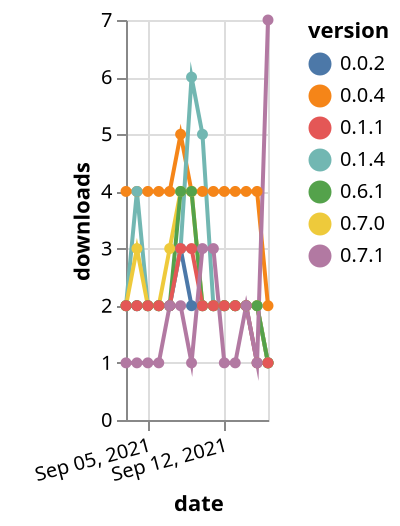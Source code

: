 {"$schema": "https://vega.github.io/schema/vega-lite/v5.json", "description": "A simple bar chart with embedded data.", "data": {"values": [{"date": "2021-09-03", "total": 5883, "delta": 4, "version": "0.0.4"}, {"date": "2021-09-04", "total": 5887, "delta": 4, "version": "0.0.4"}, {"date": "2021-09-05", "total": 5891, "delta": 4, "version": "0.0.4"}, {"date": "2021-09-06", "total": 5895, "delta": 4, "version": "0.0.4"}, {"date": "2021-09-07", "total": 5899, "delta": 4, "version": "0.0.4"}, {"date": "2021-09-08", "total": 5904, "delta": 5, "version": "0.0.4"}, {"date": "2021-09-09", "total": 5908, "delta": 4, "version": "0.0.4"}, {"date": "2021-09-10", "total": 5912, "delta": 4, "version": "0.0.4"}, {"date": "2021-09-11", "total": 5916, "delta": 4, "version": "0.0.4"}, {"date": "2021-09-12", "total": 5920, "delta": 4, "version": "0.0.4"}, {"date": "2021-09-13", "total": 5924, "delta": 4, "version": "0.0.4"}, {"date": "2021-09-14", "total": 5928, "delta": 4, "version": "0.0.4"}, {"date": "2021-09-15", "total": 5932, "delta": 4, "version": "0.0.4"}, {"date": "2021-09-16", "total": 5934, "delta": 2, "version": "0.0.4"}, {"date": "2021-09-03", "total": 3818, "delta": 2, "version": "0.0.2"}, {"date": "2021-09-04", "total": 3820, "delta": 2, "version": "0.0.2"}, {"date": "2021-09-05", "total": 3822, "delta": 2, "version": "0.0.2"}, {"date": "2021-09-06", "total": 3824, "delta": 2, "version": "0.0.2"}, {"date": "2021-09-07", "total": 3826, "delta": 2, "version": "0.0.2"}, {"date": "2021-09-08", "total": 3829, "delta": 3, "version": "0.0.2"}, {"date": "2021-09-09", "total": 3831, "delta": 2, "version": "0.0.2"}, {"date": "2021-09-10", "total": 3833, "delta": 2, "version": "0.0.2"}, {"date": "2021-09-11", "total": 3835, "delta": 2, "version": "0.0.2"}, {"date": "2021-09-12", "total": 3837, "delta": 2, "version": "0.0.2"}, {"date": "2021-09-13", "total": 3839, "delta": 2, "version": "0.0.2"}, {"date": "2021-09-14", "total": 3841, "delta": 2, "version": "0.0.2"}, {"date": "2021-09-15", "total": 3843, "delta": 2, "version": "0.0.2"}, {"date": "2021-09-16", "total": 3844, "delta": 1, "version": "0.0.2"}, {"date": "2021-09-03", "total": 6357, "delta": 2, "version": "0.1.4"}, {"date": "2021-09-04", "total": 6361, "delta": 4, "version": "0.1.4"}, {"date": "2021-09-05", "total": 6363, "delta": 2, "version": "0.1.4"}, {"date": "2021-09-06", "total": 6365, "delta": 2, "version": "0.1.4"}, {"date": "2021-09-07", "total": 6367, "delta": 2, "version": "0.1.4"}, {"date": "2021-09-08", "total": 6370, "delta": 3, "version": "0.1.4"}, {"date": "2021-09-09", "total": 6376, "delta": 6, "version": "0.1.4"}, {"date": "2021-09-10", "total": 6381, "delta": 5, "version": "0.1.4"}, {"date": "2021-09-11", "total": 6383, "delta": 2, "version": "0.1.4"}, {"date": "2021-09-12", "total": 6385, "delta": 2, "version": "0.1.4"}, {"date": "2021-09-13", "total": 6387, "delta": 2, "version": "0.1.4"}, {"date": "2021-09-14", "total": 6389, "delta": 2, "version": "0.1.4"}, {"date": "2021-09-15", "total": 6390, "delta": 1, "version": "0.1.4"}, {"date": "2021-09-16", "total": 6391, "delta": 1, "version": "0.1.4"}, {"date": "2021-09-03", "total": 4798, "delta": 2, "version": "0.7.0"}, {"date": "2021-09-04", "total": 4801, "delta": 3, "version": "0.7.0"}, {"date": "2021-09-05", "total": 4803, "delta": 2, "version": "0.7.0"}, {"date": "2021-09-06", "total": 4805, "delta": 2, "version": "0.7.0"}, {"date": "2021-09-07", "total": 4808, "delta": 3, "version": "0.7.0"}, {"date": "2021-09-08", "total": 4812, "delta": 4, "version": "0.7.0"}, {"date": "2021-09-09", "total": 4816, "delta": 4, "version": "0.7.0"}, {"date": "2021-09-10", "total": 4818, "delta": 2, "version": "0.7.0"}, {"date": "2021-09-11", "total": 4820, "delta": 2, "version": "0.7.0"}, {"date": "2021-09-12", "total": 4822, "delta": 2, "version": "0.7.0"}, {"date": "2021-09-13", "total": 4824, "delta": 2, "version": "0.7.0"}, {"date": "2021-09-14", "total": 4826, "delta": 2, "version": "0.7.0"}, {"date": "2021-09-15", "total": 4828, "delta": 2, "version": "0.7.0"}, {"date": "2021-09-16", "total": 4829, "delta": 1, "version": "0.7.0"}, {"date": "2021-09-03", "total": 3621, "delta": 2, "version": "0.6.1"}, {"date": "2021-09-04", "total": 3623, "delta": 2, "version": "0.6.1"}, {"date": "2021-09-05", "total": 3625, "delta": 2, "version": "0.6.1"}, {"date": "2021-09-06", "total": 3627, "delta": 2, "version": "0.6.1"}, {"date": "2021-09-07", "total": 3629, "delta": 2, "version": "0.6.1"}, {"date": "2021-09-08", "total": 3633, "delta": 4, "version": "0.6.1"}, {"date": "2021-09-09", "total": 3637, "delta": 4, "version": "0.6.1"}, {"date": "2021-09-10", "total": 3639, "delta": 2, "version": "0.6.1"}, {"date": "2021-09-11", "total": 3641, "delta": 2, "version": "0.6.1"}, {"date": "2021-09-12", "total": 3643, "delta": 2, "version": "0.6.1"}, {"date": "2021-09-13", "total": 3645, "delta": 2, "version": "0.6.1"}, {"date": "2021-09-14", "total": 3647, "delta": 2, "version": "0.6.1"}, {"date": "2021-09-15", "total": 3649, "delta": 2, "version": "0.6.1"}, {"date": "2021-09-16", "total": 3650, "delta": 1, "version": "0.6.1"}, {"date": "2021-09-03", "total": 2905, "delta": 2, "version": "0.1.1"}, {"date": "2021-09-04", "total": 2907, "delta": 2, "version": "0.1.1"}, {"date": "2021-09-05", "total": 2909, "delta": 2, "version": "0.1.1"}, {"date": "2021-09-06", "total": 2911, "delta": 2, "version": "0.1.1"}, {"date": "2021-09-07", "total": 2913, "delta": 2, "version": "0.1.1"}, {"date": "2021-09-08", "total": 2916, "delta": 3, "version": "0.1.1"}, {"date": "2021-09-09", "total": 2919, "delta": 3, "version": "0.1.1"}, {"date": "2021-09-10", "total": 2921, "delta": 2, "version": "0.1.1"}, {"date": "2021-09-11", "total": 2923, "delta": 2, "version": "0.1.1"}, {"date": "2021-09-12", "total": 2925, "delta": 2, "version": "0.1.1"}, {"date": "2021-09-13", "total": 2927, "delta": 2, "version": "0.1.1"}, {"date": "2021-09-14", "total": 2929, "delta": 2, "version": "0.1.1"}, {"date": "2021-09-15", "total": 2930, "delta": 1, "version": "0.1.1"}, {"date": "2021-09-16", "total": 2931, "delta": 1, "version": "0.1.1"}, {"date": "2021-09-03", "total": 809, "delta": 1, "version": "0.7.1"}, {"date": "2021-09-04", "total": 810, "delta": 1, "version": "0.7.1"}, {"date": "2021-09-05", "total": 811, "delta": 1, "version": "0.7.1"}, {"date": "2021-09-06", "total": 812, "delta": 1, "version": "0.7.1"}, {"date": "2021-09-07", "total": 814, "delta": 2, "version": "0.7.1"}, {"date": "2021-09-08", "total": 816, "delta": 2, "version": "0.7.1"}, {"date": "2021-09-09", "total": 817, "delta": 1, "version": "0.7.1"}, {"date": "2021-09-10", "total": 820, "delta": 3, "version": "0.7.1"}, {"date": "2021-09-11", "total": 823, "delta": 3, "version": "0.7.1"}, {"date": "2021-09-12", "total": 824, "delta": 1, "version": "0.7.1"}, {"date": "2021-09-13", "total": 825, "delta": 1, "version": "0.7.1"}, {"date": "2021-09-14", "total": 827, "delta": 2, "version": "0.7.1"}, {"date": "2021-09-15", "total": 828, "delta": 1, "version": "0.7.1"}, {"date": "2021-09-16", "total": 835, "delta": 7, "version": "0.7.1"}]}, "width": "container", "mark": {"type": "line", "point": {"filled": true}}, "encoding": {"x": {"field": "date", "type": "temporal", "timeUnit": "yearmonthdate", "title": "date", "axis": {"labelAngle": -15}}, "y": {"field": "delta", "type": "quantitative", "title": "downloads"}, "color": {"field": "version", "type": "nominal"}, "tooltip": {"field": "delta"}}}